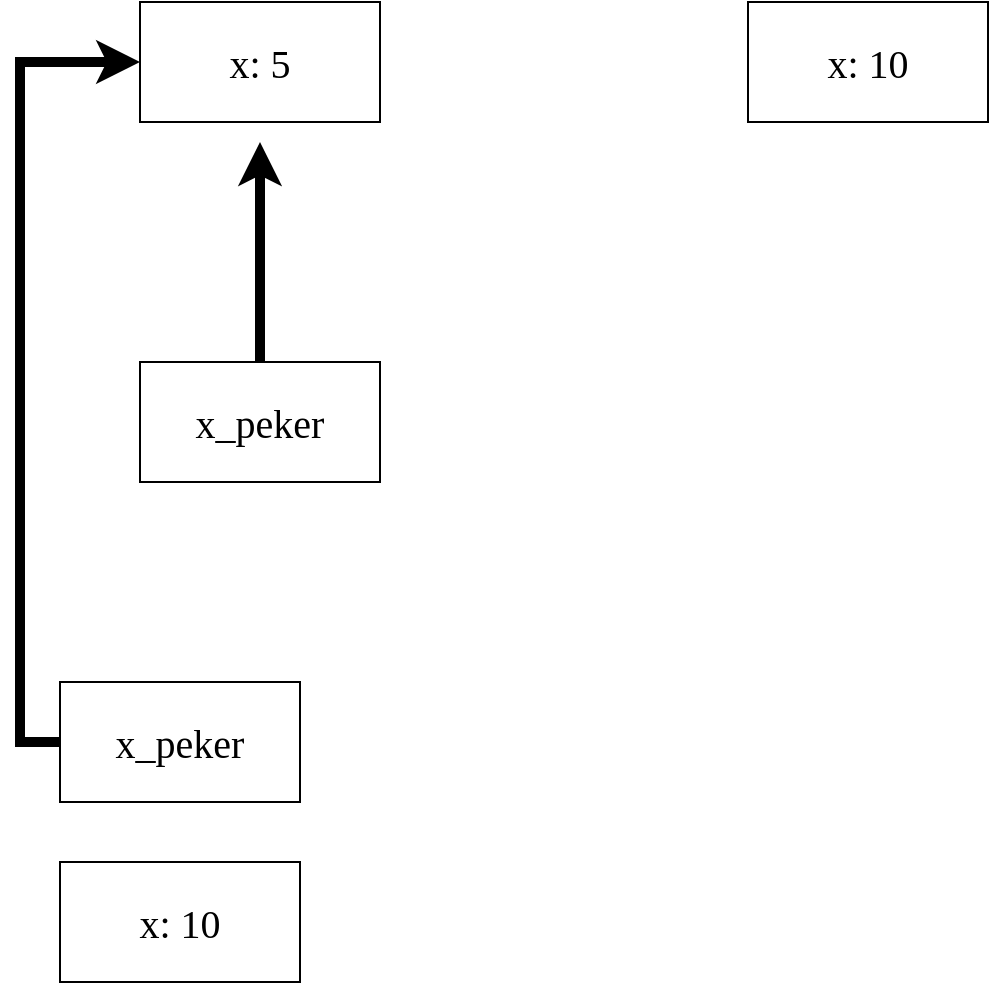 <mxfile version="28.1.2">
  <diagram id="C5RBs43oDa-KdzZeNtuy" name="Page-1">
    <mxGraphModel dx="2066" dy="1201" grid="1" gridSize="10" guides="1" tooltips="1" connect="1" arrows="1" fold="1" page="1" pageScale="1" pageWidth="827" pageHeight="1169" math="0" shadow="0">
      <root>
        <mxCell id="WIyWlLk6GJQsqaUBKTNV-0" />
        <mxCell id="WIyWlLk6GJQsqaUBKTNV-1" parent="WIyWlLk6GJQsqaUBKTNV-0" />
        <mxCell id="6g9H9-3FwvlYrKN3kK7q-0" value="&lt;font style=&quot;font-size: 20px;&quot; face=&quot;Lucida Console&quot;&gt;x: 5&lt;/font&gt;" style="rounded=0;whiteSpace=wrap;html=1;" vertex="1" parent="WIyWlLk6GJQsqaUBKTNV-1">
          <mxGeometry x="110" y="80" width="120" height="60" as="geometry" />
        </mxCell>
        <mxCell id="6g9H9-3FwvlYrKN3kK7q-1" value="&lt;font face=&quot;Lucida Console&quot;&gt;&lt;span style=&quot;font-size: 20px;&quot;&gt;x_peker&lt;/span&gt;&lt;/font&gt;" style="rounded=0;whiteSpace=wrap;html=1;" vertex="1" parent="WIyWlLk6GJQsqaUBKTNV-1">
          <mxGeometry x="110" y="260" width="120" height="60" as="geometry" />
        </mxCell>
        <mxCell id="6g9H9-3FwvlYrKN3kK7q-2" style="edgeStyle=orthogonalEdgeStyle;rounded=0;orthogonalLoop=1;jettySize=auto;html=1;entryX=0.5;entryY=1.167;entryDx=0;entryDy=0;entryPerimeter=0;strokeWidth=5;" edge="1" parent="WIyWlLk6GJQsqaUBKTNV-1" source="6g9H9-3FwvlYrKN3kK7q-1" target="6g9H9-3FwvlYrKN3kK7q-0">
          <mxGeometry relative="1" as="geometry" />
        </mxCell>
        <mxCell id="6g9H9-3FwvlYrKN3kK7q-3" value="&lt;font style=&quot;font-size: 20px;&quot; face=&quot;Lucida Console&quot;&gt;x: 10&lt;/font&gt;" style="rounded=0;whiteSpace=wrap;html=1;" vertex="1" parent="WIyWlLk6GJQsqaUBKTNV-1">
          <mxGeometry x="414" y="80" width="120" height="60" as="geometry" />
        </mxCell>
        <mxCell id="6g9H9-3FwvlYrKN3kK7q-6" style="edgeStyle=orthogonalEdgeStyle;rounded=0;orthogonalLoop=1;jettySize=auto;html=1;entryX=0;entryY=0.5;entryDx=0;entryDy=0;strokeWidth=5;" edge="1" parent="WIyWlLk6GJQsqaUBKTNV-1" source="6g9H9-3FwvlYrKN3kK7q-4" target="6g9H9-3FwvlYrKN3kK7q-0">
          <mxGeometry relative="1" as="geometry">
            <Array as="points">
              <mxPoint x="50" y="450" />
              <mxPoint x="50" y="110" />
            </Array>
          </mxGeometry>
        </mxCell>
        <mxCell id="6g9H9-3FwvlYrKN3kK7q-4" value="&lt;font face=&quot;Lucida Console&quot;&gt;&lt;span style=&quot;font-size: 20px;&quot;&gt;x_peker&lt;/span&gt;&lt;/font&gt;" style="rounded=0;whiteSpace=wrap;html=1;" vertex="1" parent="WIyWlLk6GJQsqaUBKTNV-1">
          <mxGeometry x="70" y="420" width="120" height="60" as="geometry" />
        </mxCell>
        <mxCell id="6g9H9-3FwvlYrKN3kK7q-5" value="&lt;font face=&quot;Lucida Console&quot;&gt;&lt;span style=&quot;font-size: 20px;&quot;&gt;x: 10&lt;/span&gt;&lt;/font&gt;" style="rounded=0;whiteSpace=wrap;html=1;" vertex="1" parent="WIyWlLk6GJQsqaUBKTNV-1">
          <mxGeometry x="70" y="510" width="120" height="60" as="geometry" />
        </mxCell>
      </root>
    </mxGraphModel>
  </diagram>
</mxfile>
